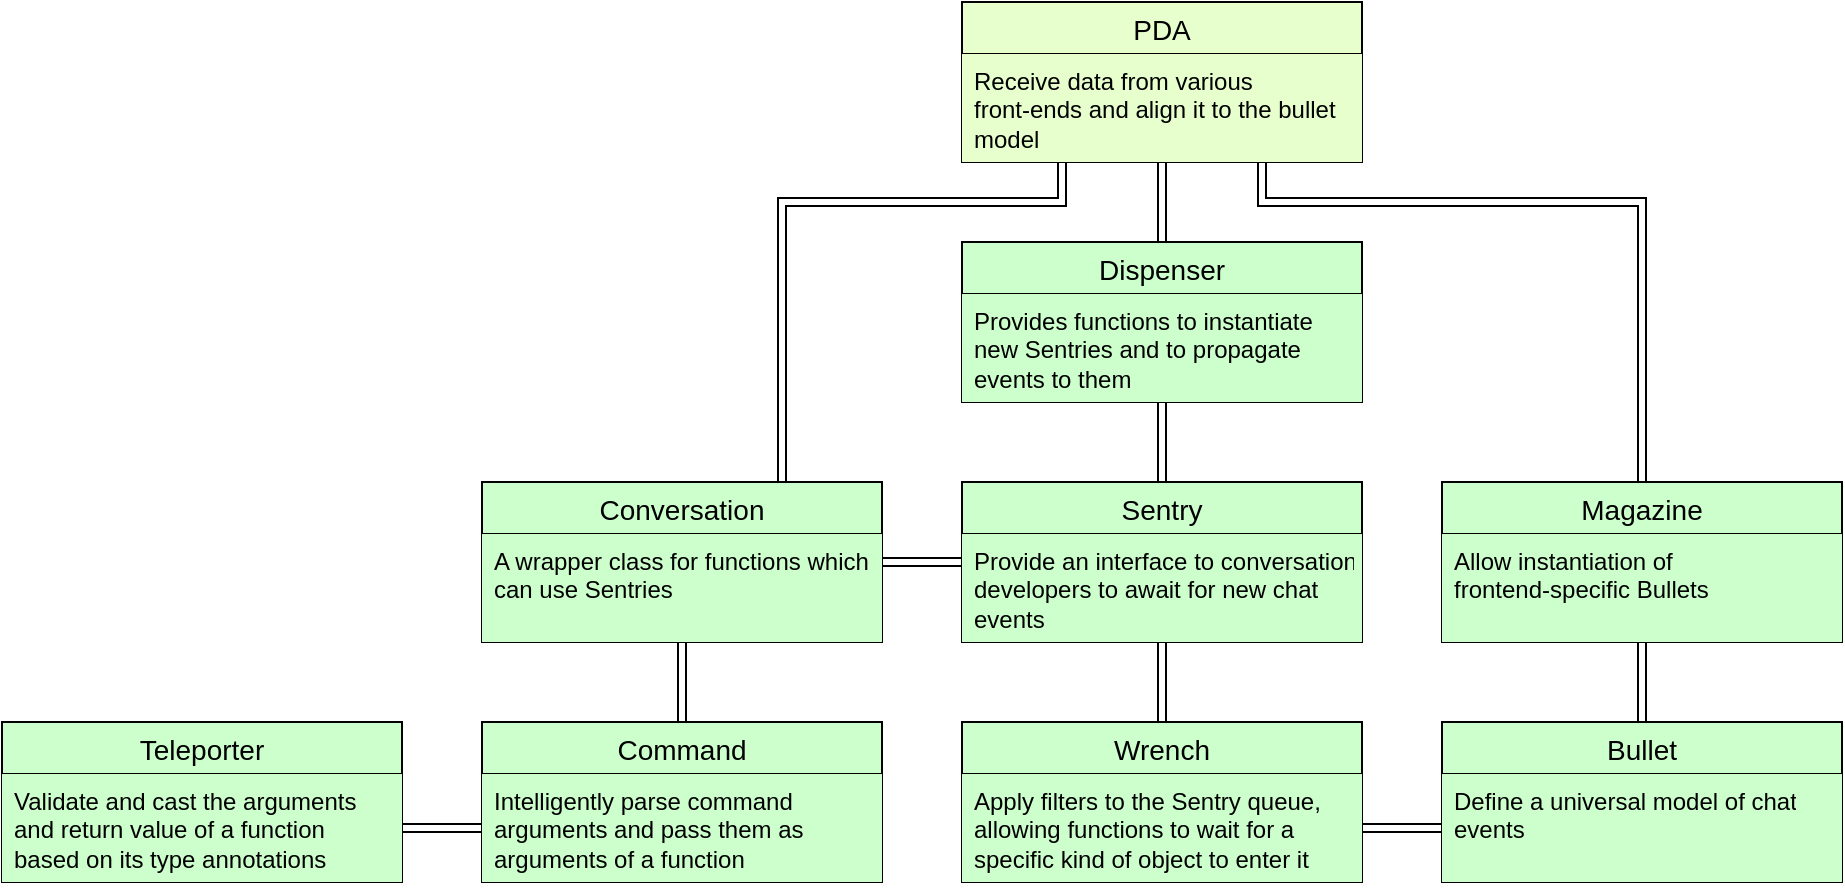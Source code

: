 <mxfile version="13.9.9" type="device"><diagram id="CE8n8ZrOl62DmRSVWgVr" name="Page-1"><mxGraphModel dx="1662" dy="844" grid="1" gridSize="10" guides="1" tooltips="1" connect="1" arrows="1" fold="1" page="1" pageScale="1" pageWidth="850" pageHeight="1100" math="0" shadow="0"><root><mxCell id="0"/><mxCell id="1" parent="0"/><mxCell id="rZuRRiRQB2OWb7gTlBAh-1" value="Wrench" style="swimlane;fontStyle=0;childLayout=stackLayout;horizontal=1;startSize=26;horizontalStack=0;resizeParent=1;resizeParentMax=0;resizeLast=0;collapsible=1;marginBottom=0;align=center;fontSize=14;fillColor=#CCFFCC;" parent="1" vertex="1"><mxGeometry x="520" y="400" width="200" height="80" as="geometry"><mxRectangle x="320" y="680" width="80" height="26" as="alternateBounds"/></mxGeometry></mxCell><mxCell id="rZuRRiRQB2OWb7gTlBAh-2" value="Apply filters to the Sentry queue,&lt;br&gt;allowing functions to wait for a&lt;br&gt;specific kind of object to enter it" style="text;strokeColor=none;spacingLeft=4;spacingRight=4;overflow=hidden;rotatable=0;points=[[0,0.5],[1,0.5]];portConstraint=eastwest;fontSize=12;html=1;fillColor=#CCFFCC;" parent="rZuRRiRQB2OWb7gTlBAh-1" vertex="1"><mxGeometry y="26" width="200" height="54" as="geometry"/></mxCell><mxCell id="G5jcLWzcpoR6U017p7so-23" style="edgeStyle=orthogonalEdgeStyle;shape=link;rounded=0;orthogonalLoop=1;jettySize=auto;html=1;exitX=0.5;exitY=1;exitDx=0;exitDy=0;entryX=0.5;entryY=0;entryDx=0;entryDy=0;" parent="1" source="rZuRRiRQB2OWb7gTlBAh-6" target="rZuRRiRQB2OWb7gTlBAh-12" edge="1"><mxGeometry relative="1" as="geometry"/></mxCell><mxCell id="rZuRRiRQB2OWb7gTlBAh-6" value="Dispenser" style="swimlane;fontStyle=0;childLayout=stackLayout;horizontal=1;startSize=26;horizontalStack=0;resizeParent=1;resizeParentMax=0;resizeLast=0;collapsible=1;marginBottom=0;align=center;fontSize=14;fillColor=#CCFFCC;" parent="1" vertex="1"><mxGeometry x="520" y="160" width="200" height="80" as="geometry"><mxRectangle x="320" y="440" width="100" height="26" as="alternateBounds"/></mxGeometry></mxCell><mxCell id="rZuRRiRQB2OWb7gTlBAh-7" value="&lt;div&gt;Provides functions to instantiate&lt;/div&gt;&lt;div&gt;new Sentries and to propagate&lt;/div&gt;&lt;div&gt;events to them&lt;br&gt;&lt;/div&gt;" style="text;strokeColor=none;spacingLeft=4;spacingRight=4;overflow=hidden;rotatable=0;points=[[0,0.5],[1,0.5]];portConstraint=eastwest;fontSize=12;html=1;fillColor=#CCFFCC;" parent="rZuRRiRQB2OWb7gTlBAh-6" vertex="1"><mxGeometry y="26" width="200" height="54" as="geometry"/></mxCell><mxCell id="G5jcLWzcpoR6U017p7so-24" style="edgeStyle=orthogonalEdgeStyle;shape=link;rounded=0;orthogonalLoop=1;jettySize=auto;html=1;exitX=0.5;exitY=1;exitDx=0;exitDy=0;entryX=0.5;entryY=0;entryDx=0;entryDy=0;" parent="1" source="rZuRRiRQB2OWb7gTlBAh-12" target="rZuRRiRQB2OWb7gTlBAh-1" edge="1"><mxGeometry relative="1" as="geometry"/></mxCell><mxCell id="G5jcLWzcpoR6U017p7so-50" style="edgeStyle=orthogonalEdgeStyle;shape=link;rounded=0;orthogonalLoop=1;jettySize=auto;html=1;exitX=0;exitY=0.5;exitDx=0;exitDy=0;entryX=1;entryY=0.5;entryDx=0;entryDy=0;" parent="1" source="rZuRRiRQB2OWb7gTlBAh-12" target="G5jcLWzcpoR6U017p7so-2" edge="1"><mxGeometry relative="1" as="geometry"/></mxCell><mxCell id="rZuRRiRQB2OWb7gTlBAh-12" value="Sentry" style="swimlane;fontStyle=0;childLayout=stackLayout;horizontal=1;startSize=26;horizontalStack=0;resizeParent=1;resizeParentMax=0;resizeLast=0;collapsible=1;marginBottom=0;align=center;fontSize=14;fillColor=#CCFFCC;" parent="1" vertex="1"><mxGeometry x="520" y="280" width="200" height="80" as="geometry"><mxRectangle x="320" y="560" width="70" height="26" as="alternateBounds"/></mxGeometry></mxCell><mxCell id="rZuRRiRQB2OWb7gTlBAh-13" value="Provide an interface to conversation&lt;br&gt;developers to await for new chat&lt;br&gt;events" style="text;strokeColor=none;spacingLeft=4;spacingRight=4;overflow=hidden;rotatable=0;points=[[0,0.5],[1,0.5]];portConstraint=eastwest;fontSize=12;html=1;fillColor=#CCFFCC;" parent="rZuRRiRQB2OWb7gTlBAh-12" vertex="1"><mxGeometry y="26" width="200" height="54" as="geometry"/></mxCell><mxCell id="rZuRRiRQB2OWb7gTlBAh-18" value="Teleporter" style="swimlane;fontStyle=0;childLayout=stackLayout;horizontal=1;startSize=26;horizontalStack=0;resizeParent=1;resizeParentMax=0;resizeLast=0;collapsible=1;marginBottom=0;align=center;fontSize=14;fillColor=#CCFFCC;" parent="1" vertex="1"><mxGeometry x="40" y="400" width="200" height="80" as="geometry"><mxRectangle x="560" y="440" width="90" height="26" as="alternateBounds"/></mxGeometry></mxCell><mxCell id="rZuRRiRQB2OWb7gTlBAh-19" value="Validate and cast the arguments&lt;br&gt;and return value of a function&lt;br&gt;based on its type annotations" style="text;strokeColor=none;spacingLeft=4;spacingRight=4;overflow=hidden;rotatable=0;points=[[0,0.5],[1,0.5]];portConstraint=eastwest;fontSize=12;html=1;fillColor=#CCFFCC;" parent="rZuRRiRQB2OWb7gTlBAh-18" vertex="1"><mxGeometry y="26" width="200" height="54" as="geometry"/></mxCell><mxCell id="rZuRRiRQB2OWb7gTlBAh-20" value="Bullet" style="swimlane;fontStyle=0;childLayout=stackLayout;horizontal=1;startSize=26;horizontalStack=0;resizeParent=1;resizeParentMax=0;resizeLast=0;collapsible=1;marginBottom=0;align=center;fontSize=14;fillColor=#CCFFCC;" parent="1" vertex="1"><mxGeometry x="760" y="400" width="200" height="80" as="geometry"><mxRectangle x="320" y="320" width="70" height="26" as="alternateBounds"/></mxGeometry></mxCell><mxCell id="rZuRRiRQB2OWb7gTlBAh-21" value="&lt;div&gt;Define a universal model of chat&lt;/div&gt;&lt;div&gt;events&lt;/div&gt;" style="text;strokeColor=none;spacingLeft=4;spacingRight=4;overflow=hidden;rotatable=0;points=[[0,0.5],[1,0.5]];portConstraint=eastwest;fontSize=12;html=1;fillColor=#CCFFCC;" parent="rZuRRiRQB2OWb7gTlBAh-20" vertex="1"><mxGeometry y="26" width="200" height="54" as="geometry"/></mxCell><mxCell id="G5jcLWzcpoR6U017p7so-38" style="edgeStyle=orthogonalEdgeStyle;shape=link;rounded=0;orthogonalLoop=1;jettySize=auto;html=1;exitX=0.5;exitY=1;exitDx=0;exitDy=0;entryX=0.5;entryY=0;entryDx=0;entryDy=0;" parent="1" source="rZuRRiRQB2OWb7gTlBAh-27" target="rZuRRiRQB2OWb7gTlBAh-6" edge="1"><mxGeometry relative="1" as="geometry"/></mxCell><mxCell id="G5jcLWzcpoR6U017p7so-44" style="edgeStyle=orthogonalEdgeStyle;shape=link;rounded=0;orthogonalLoop=1;jettySize=auto;html=1;exitX=0.25;exitY=1;exitDx=0;exitDy=0;entryX=0.75;entryY=0;entryDx=0;entryDy=0;" parent="1" source="rZuRRiRQB2OWb7gTlBAh-27" target="G5jcLWzcpoR6U017p7so-2" edge="1"><mxGeometry relative="1" as="geometry"><mxPoint x="430" y="160" as="targetPoint"/><Array as="points"><mxPoint x="570" y="140"/><mxPoint x="430" y="140"/></Array></mxGeometry></mxCell><mxCell id="zyVxa9wNg-3RVoFQyXQf-5" style="edgeStyle=orthogonalEdgeStyle;shape=link;rounded=0;orthogonalLoop=1;jettySize=auto;html=1;exitX=0.75;exitY=1;exitDx=0;exitDy=0;entryX=0.5;entryY=0;entryDx=0;entryDy=0;" edge="1" parent="1" source="rZuRRiRQB2OWb7gTlBAh-27" target="zyVxa9wNg-3RVoFQyXQf-1"><mxGeometry relative="1" as="geometry"><Array as="points"><mxPoint x="670" y="140"/><mxPoint x="860" y="140"/></Array></mxGeometry></mxCell><mxCell id="rZuRRiRQB2OWb7gTlBAh-27" value="PDA" style="swimlane;fontStyle=0;childLayout=stackLayout;horizontal=1;startSize=26;horizontalStack=0;resizeParent=1;resizeParentMax=0;resizeLast=0;collapsible=1;marginBottom=0;align=center;fontSize=14;glass=0;swimlaneFillColor=none;rounded=0;shadow=0;fillColor=#E6FFCC;" parent="1" vertex="1"><mxGeometry x="520" y="40" width="200" height="80" as="geometry"><mxRectangle x="320" y="200" width="80" height="26" as="alternateBounds"/></mxGeometry></mxCell><mxCell id="rZuRRiRQB2OWb7gTlBAh-28" value="&lt;div&gt;Receive data from various &lt;br&gt;&lt;/div&gt;&lt;div&gt;front-ends and align it to the bullet&lt;/div&gt;&lt;div&gt;model&lt;br&gt;&lt;/div&gt;" style="text;strokeColor=none;spacingLeft=4;spacingRight=4;overflow=hidden;rotatable=0;points=[[0,0.5],[1,0.5]];portConstraint=eastwest;fontSize=12;html=1;glass=0;rounded=0;fillColor=#E6FFCC;" parent="rZuRRiRQB2OWb7gTlBAh-27" vertex="1"><mxGeometry y="26" width="200" height="54" as="geometry"/></mxCell><mxCell id="-JhtDrDKUjGa72AhLUFB-4" value="Command" style="swimlane;fontStyle=0;childLayout=stackLayout;horizontal=1;startSize=26;horizontalStack=0;resizeParent=1;resizeParentMax=0;resizeLast=0;collapsible=1;marginBottom=0;align=center;fontSize=14;glass=0;swimlaneFillColor=none;rounded=0;shadow=0;fillColor=#CCFFCC;" parent="1" vertex="1"><mxGeometry x="280" y="400" width="200" height="80" as="geometry"><mxRectangle x="560" y="320" width="100" height="26" as="alternateBounds"/></mxGeometry></mxCell><mxCell id="-JhtDrDKUjGa72AhLUFB-5" value="&lt;div&gt;Intelligently parse command&lt;/div&gt;&lt;div&gt;arguments and pass them as &lt;br&gt;&lt;/div&gt;&lt;div&gt;arguments of a function&lt;br&gt;&lt;/div&gt;" style="text;strokeColor=none;spacingLeft=4;spacingRight=4;overflow=hidden;rotatable=0;points=[[0,0.5],[1,0.5]];portConstraint=eastwest;fontSize=12;html=1;glass=0;rounded=0;fillColor=#CCFFCC;" parent="-JhtDrDKUjGa72AhLUFB-4" vertex="1"><mxGeometry y="26" width="200" height="54" as="geometry"/></mxCell><mxCell id="zyVxa9wNg-3RVoFQyXQf-8" style="edgeStyle=orthogonalEdgeStyle;shape=link;rounded=0;orthogonalLoop=1;jettySize=auto;html=1;exitX=0.5;exitY=1;exitDx=0;exitDy=0;entryX=0.5;entryY=0;entryDx=0;entryDy=0;" edge="1" parent="1" source="G5jcLWzcpoR6U017p7so-2" target="-JhtDrDKUjGa72AhLUFB-4"><mxGeometry relative="1" as="geometry"/></mxCell><mxCell id="G5jcLWzcpoR6U017p7so-2" value="Conversation" style="swimlane;fontStyle=0;childLayout=stackLayout;horizontal=1;startSize=26;horizontalStack=0;resizeParent=1;resizeParentMax=0;resizeLast=0;collapsible=1;marginBottom=0;align=center;fontSize=14;fillColor=#CCFFCC;" parent="1" vertex="1"><mxGeometry x="280" y="280" width="200" height="80" as="geometry"><mxRectangle x="560" y="440" width="90" height="26" as="alternateBounds"/></mxGeometry></mxCell><mxCell id="G5jcLWzcpoR6U017p7so-3" value="A wrapper class for functions which&lt;br&gt;can use Sentries" style="text;strokeColor=none;spacingLeft=4;spacingRight=4;overflow=hidden;rotatable=0;points=[[0,0.5],[1,0.5]];portConstraint=eastwest;fontSize=12;html=1;fillColor=#CCFFCC;" parent="G5jcLWzcpoR6U017p7so-2" vertex="1"><mxGeometry y="26" width="200" height="54" as="geometry"/></mxCell><mxCell id="zyVxa9wNg-3RVoFQyXQf-6" style="edgeStyle=orthogonalEdgeStyle;shape=link;rounded=0;orthogonalLoop=1;jettySize=auto;html=1;exitX=0.5;exitY=1;exitDx=0;exitDy=0;entryX=0.5;entryY=0;entryDx=0;entryDy=0;" edge="1" parent="1" source="zyVxa9wNg-3RVoFQyXQf-1" target="rZuRRiRQB2OWb7gTlBAh-20"><mxGeometry relative="1" as="geometry"/></mxCell><mxCell id="zyVxa9wNg-3RVoFQyXQf-1" value="Magazine" style="swimlane;fontStyle=0;childLayout=stackLayout;horizontal=1;startSize=26;horizontalStack=0;resizeParent=1;resizeParentMax=0;resizeLast=0;collapsible=1;marginBottom=0;align=center;fontSize=14;fillColor=#CCFFCC;" vertex="1" parent="1"><mxGeometry x="760" y="280" width="200" height="80" as="geometry"><mxRectangle x="320" y="320" width="70" height="26" as="alternateBounds"/></mxGeometry></mxCell><mxCell id="zyVxa9wNg-3RVoFQyXQf-2" value="Allow instantiation of &lt;br&gt;frontend-specific Bullets" style="text;strokeColor=none;spacingLeft=4;spacingRight=4;overflow=hidden;rotatable=0;points=[[0,0.5],[1,0.5]];portConstraint=eastwest;fontSize=12;html=1;fillColor=#CCFFCC;" vertex="1" parent="zyVxa9wNg-3RVoFQyXQf-1"><mxGeometry y="26" width="200" height="54" as="geometry"/></mxCell><mxCell id="zyVxa9wNg-3RVoFQyXQf-11" style="edgeStyle=orthogonalEdgeStyle;shape=link;rounded=0;orthogonalLoop=1;jettySize=auto;html=1;exitX=0;exitY=0.5;exitDx=0;exitDy=0;entryX=1;entryY=0.5;entryDx=0;entryDy=0;" edge="1" parent="1" source="-JhtDrDKUjGa72AhLUFB-5" target="rZuRRiRQB2OWb7gTlBAh-19"><mxGeometry relative="1" as="geometry"/></mxCell><mxCell id="zyVxa9wNg-3RVoFQyXQf-12" style="edgeStyle=orthogonalEdgeStyle;shape=link;rounded=0;orthogonalLoop=1;jettySize=auto;html=1;exitX=1;exitY=0.5;exitDx=0;exitDy=0;entryX=0;entryY=0.5;entryDx=0;entryDy=0;" edge="1" parent="1" source="rZuRRiRQB2OWb7gTlBAh-2" target="rZuRRiRQB2OWb7gTlBAh-21"><mxGeometry relative="1" as="geometry"/></mxCell></root></mxGraphModel></diagram></mxfile>
